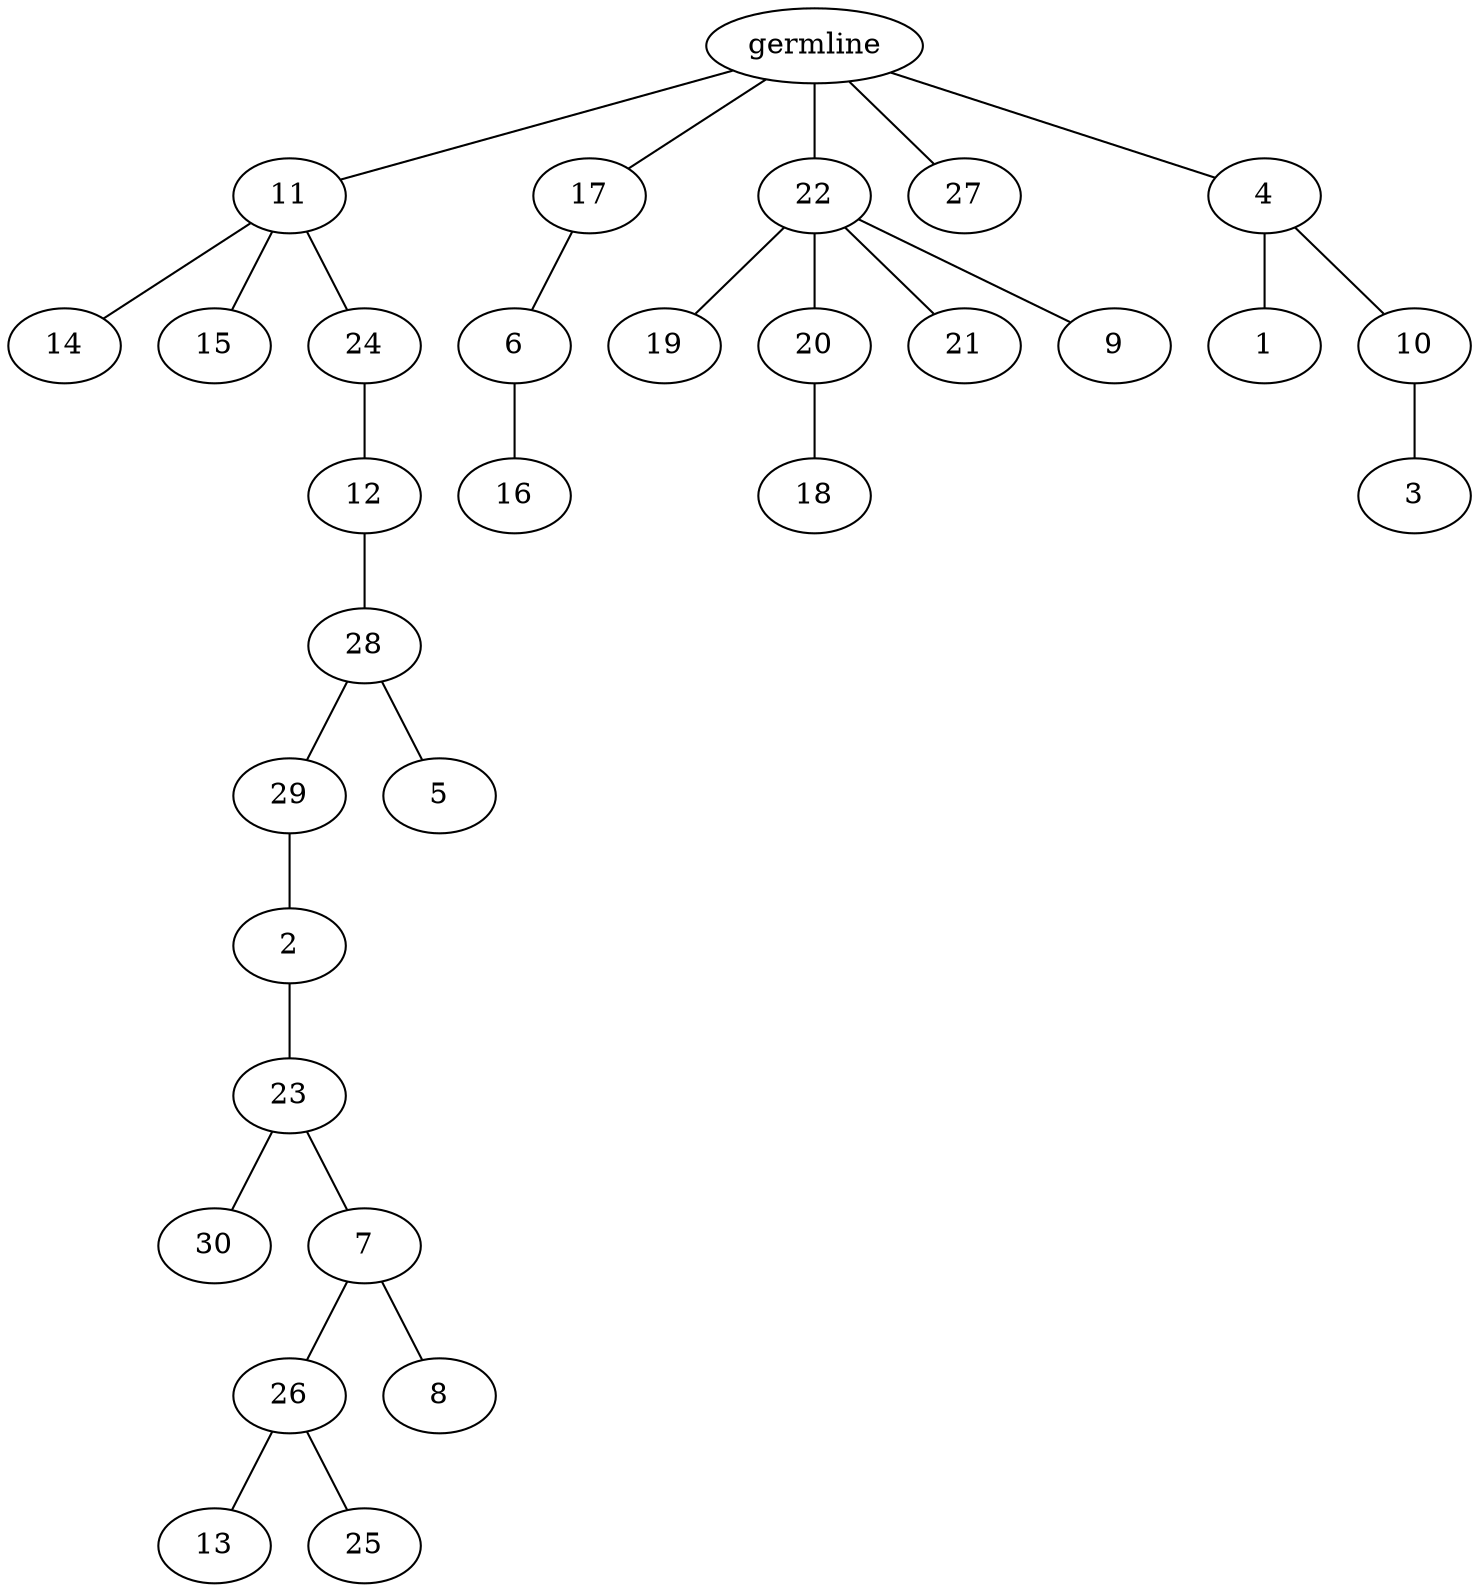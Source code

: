 graph tree {
    "140370040179488" [label="germline"];
    "140370049287648" [label="11"];
    "140370049288224" [label="14"];
    "140370049288656" [label="15"];
    "140370049289472" [label="24"];
    "140370049286304" [label="12"];
    "140370048000160" [label="28"];
    "140370038722512" [label="29"];
    "140370038720064" [label="2"];
    "140370038721024" [label="23"];
    "140370038720448" [label="30"];
    "140370038721168" [label="7"];
    "140370038718720" [label="26"];
    "140370037016992" [label="13"];
    "140370038722320" [label="25"];
    "140370038721216" [label="8"];
    "140370038719968" [label="5"];
    "140370049287888" [label="17"];
    "140370049287456" [label="6"];
    "140370038722368" [label="16"];
    "140370049288080" [label="22"];
    "140370038719200" [label="19"];
    "140370038721744" [label="20"];
    "140370038718816" [label="18"];
    "140370038720592" [label="21"];
    "140370038721600" [label="9"];
    "140370038720880" [label="27"];
    "140370038718528" [label="4"];
    "140370038722176" [label="1"];
    "140370038719008" [label="10"];
    "140370038721360" [label="3"];
    "140370040179488" -- "140370049287648";
    "140370040179488" -- "140370049287888";
    "140370040179488" -- "140370049288080";
    "140370040179488" -- "140370038720880";
    "140370040179488" -- "140370038718528";
    "140370049287648" -- "140370049288224";
    "140370049287648" -- "140370049288656";
    "140370049287648" -- "140370049289472";
    "140370049289472" -- "140370049286304";
    "140370049286304" -- "140370048000160";
    "140370048000160" -- "140370038722512";
    "140370048000160" -- "140370038719968";
    "140370038722512" -- "140370038720064";
    "140370038720064" -- "140370038721024";
    "140370038721024" -- "140370038720448";
    "140370038721024" -- "140370038721168";
    "140370038721168" -- "140370038718720";
    "140370038721168" -- "140370038721216";
    "140370038718720" -- "140370037016992";
    "140370038718720" -- "140370038722320";
    "140370049287888" -- "140370049287456";
    "140370049287456" -- "140370038722368";
    "140370049288080" -- "140370038719200";
    "140370049288080" -- "140370038721744";
    "140370049288080" -- "140370038720592";
    "140370049288080" -- "140370038721600";
    "140370038721744" -- "140370038718816";
    "140370038718528" -- "140370038722176";
    "140370038718528" -- "140370038719008";
    "140370038719008" -- "140370038721360";
}
